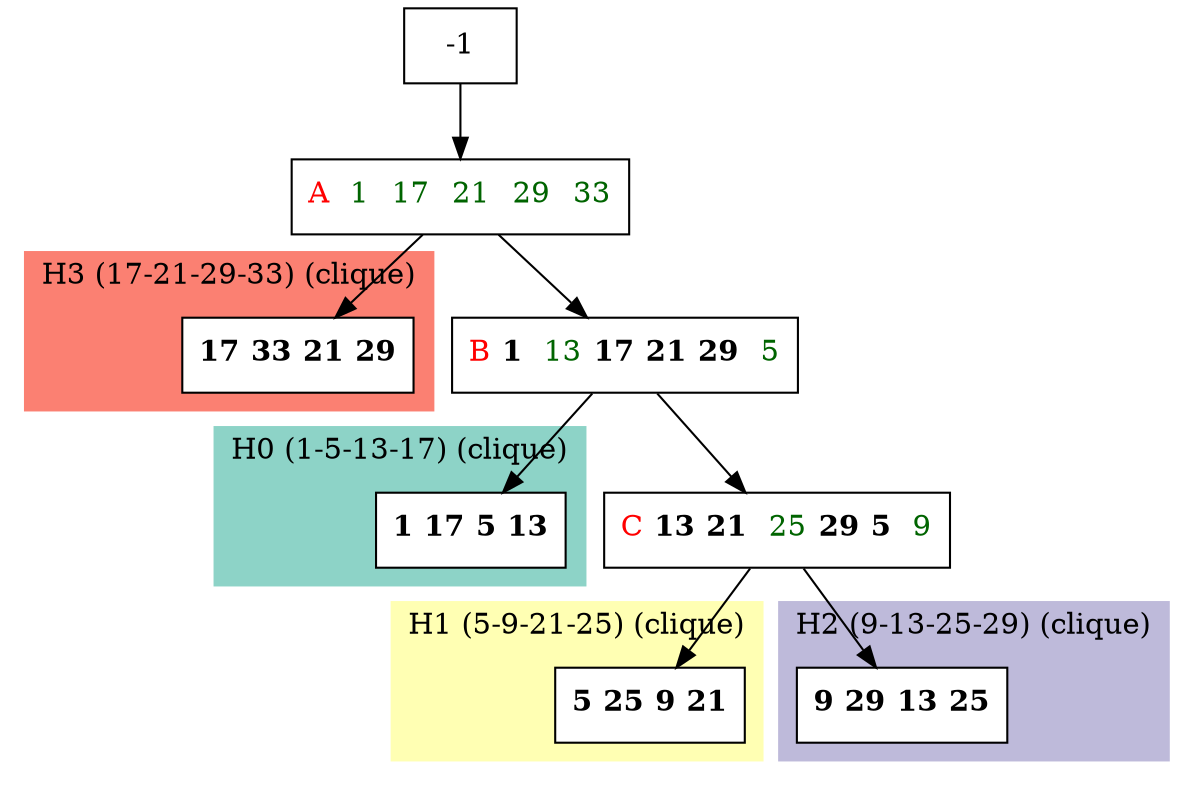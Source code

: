 digraph G {
    node [shape=box];
    subgraph cluster0 {
        node [style=filled,fillcolor=white];
        labeljust="l";
        style=filled;
        color="#8DD3C7";
        H0_0;
        label="H0 (1-5-13-17) (clique)";
    }
    subgraph cluster1 {
        node [style=filled,fillcolor=white];
        labeljust="l";
        style=filled;
        color="#FFFFB3";
        H1_0;
        label="H1 (5-9-21-25) (clique)";
    }
    subgraph cluster2 {
        node [style=filled,fillcolor=white];
        labeljust="l";
        style=filled;
        color="#BEBADA";
        H2_0;
        label="H2 (9-13-25-29) (clique)";
    }
    subgraph cluster3 {
        node [style=filled,fillcolor=white];
        labeljust="l";
        style=filled;
        color="#FB8072";
        H3_0;
        label="H3 (17-21-29-33) (clique)";
    }
     1 [shape=record,label= <{  <FONT COLOR="RED">A</FONT>  <FONT COLOR="DARKGREEN">1</FONT>  <FONT COLOR="DARKGREEN">17</FONT>  <FONT COLOR="DARKGREEN">21</FONT>  <FONT COLOR="DARKGREEN">29</FONT>  <FONT COLOR="DARKGREEN">33</FONT>}> ];
     -1  ->  1;
     H3_0 [shape=record,label= <{ <b>17</b> <b>33</b> <b>21</b> <b>29</b>}> ];
     1  ->  H3_0;
     3 [shape=record,label= <{  <FONT COLOR="RED">B</FONT> <b>1</b>  <FONT COLOR="DARKGREEN">13</FONT> <b>17</b> <b>21</b> <b>29</b>  <FONT COLOR="DARKGREEN">5</FONT>}> ];
     1  ->  3;
     6 [shape=record,label= <{  <FONT COLOR="RED">C</FONT> <b>13</b> <b>21</b>  <FONT COLOR="DARKGREEN">25</FONT> <b>29</b> <b>5</b>  <FONT COLOR="DARKGREEN">9</FONT>}> ];
     3  ->  6;
     H1_0 [shape=record,label= <{ <b>5</b> <b>25</b> <b>9</b> <b>21</b>}> ];
     6  ->  H1_0;
     H2_0 [shape=record,label= <{ <b>9</b> <b>29</b> <b>13</b> <b>25</b>}> ];
     6  ->  H2_0;
     H0_0 [shape=record,label= <{ <b>1</b> <b>17</b> <b>5</b> <b>13</b>}> ];
     3  ->  H0_0;
}
